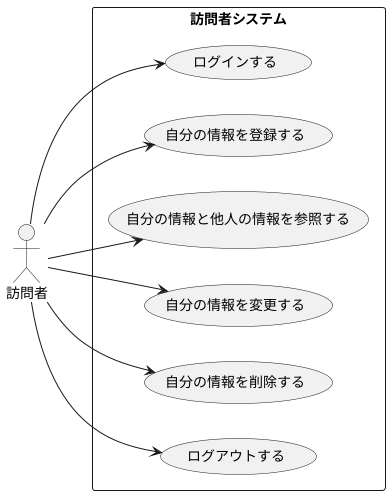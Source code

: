 @startuml
left to right direction

actor 訪問者

rectangle 訪問者システム {
  usecase "ログインする" as UC1
  usecase "自分の情報を登録する" as UC2
  usecase "自分の情報と他人の情報を参照する" as UC3
  usecase "自分の情報を変更する" as UC4
  usecase "自分の情報を削除する" as UC5
  usecase "ログアウトする" as UC6
}

訪問者 --> UC1
訪問者 --> UC2
訪問者 --> UC3
訪問者 --> UC4
訪問者 --> UC5
訪問者 --> UC6

@enduml